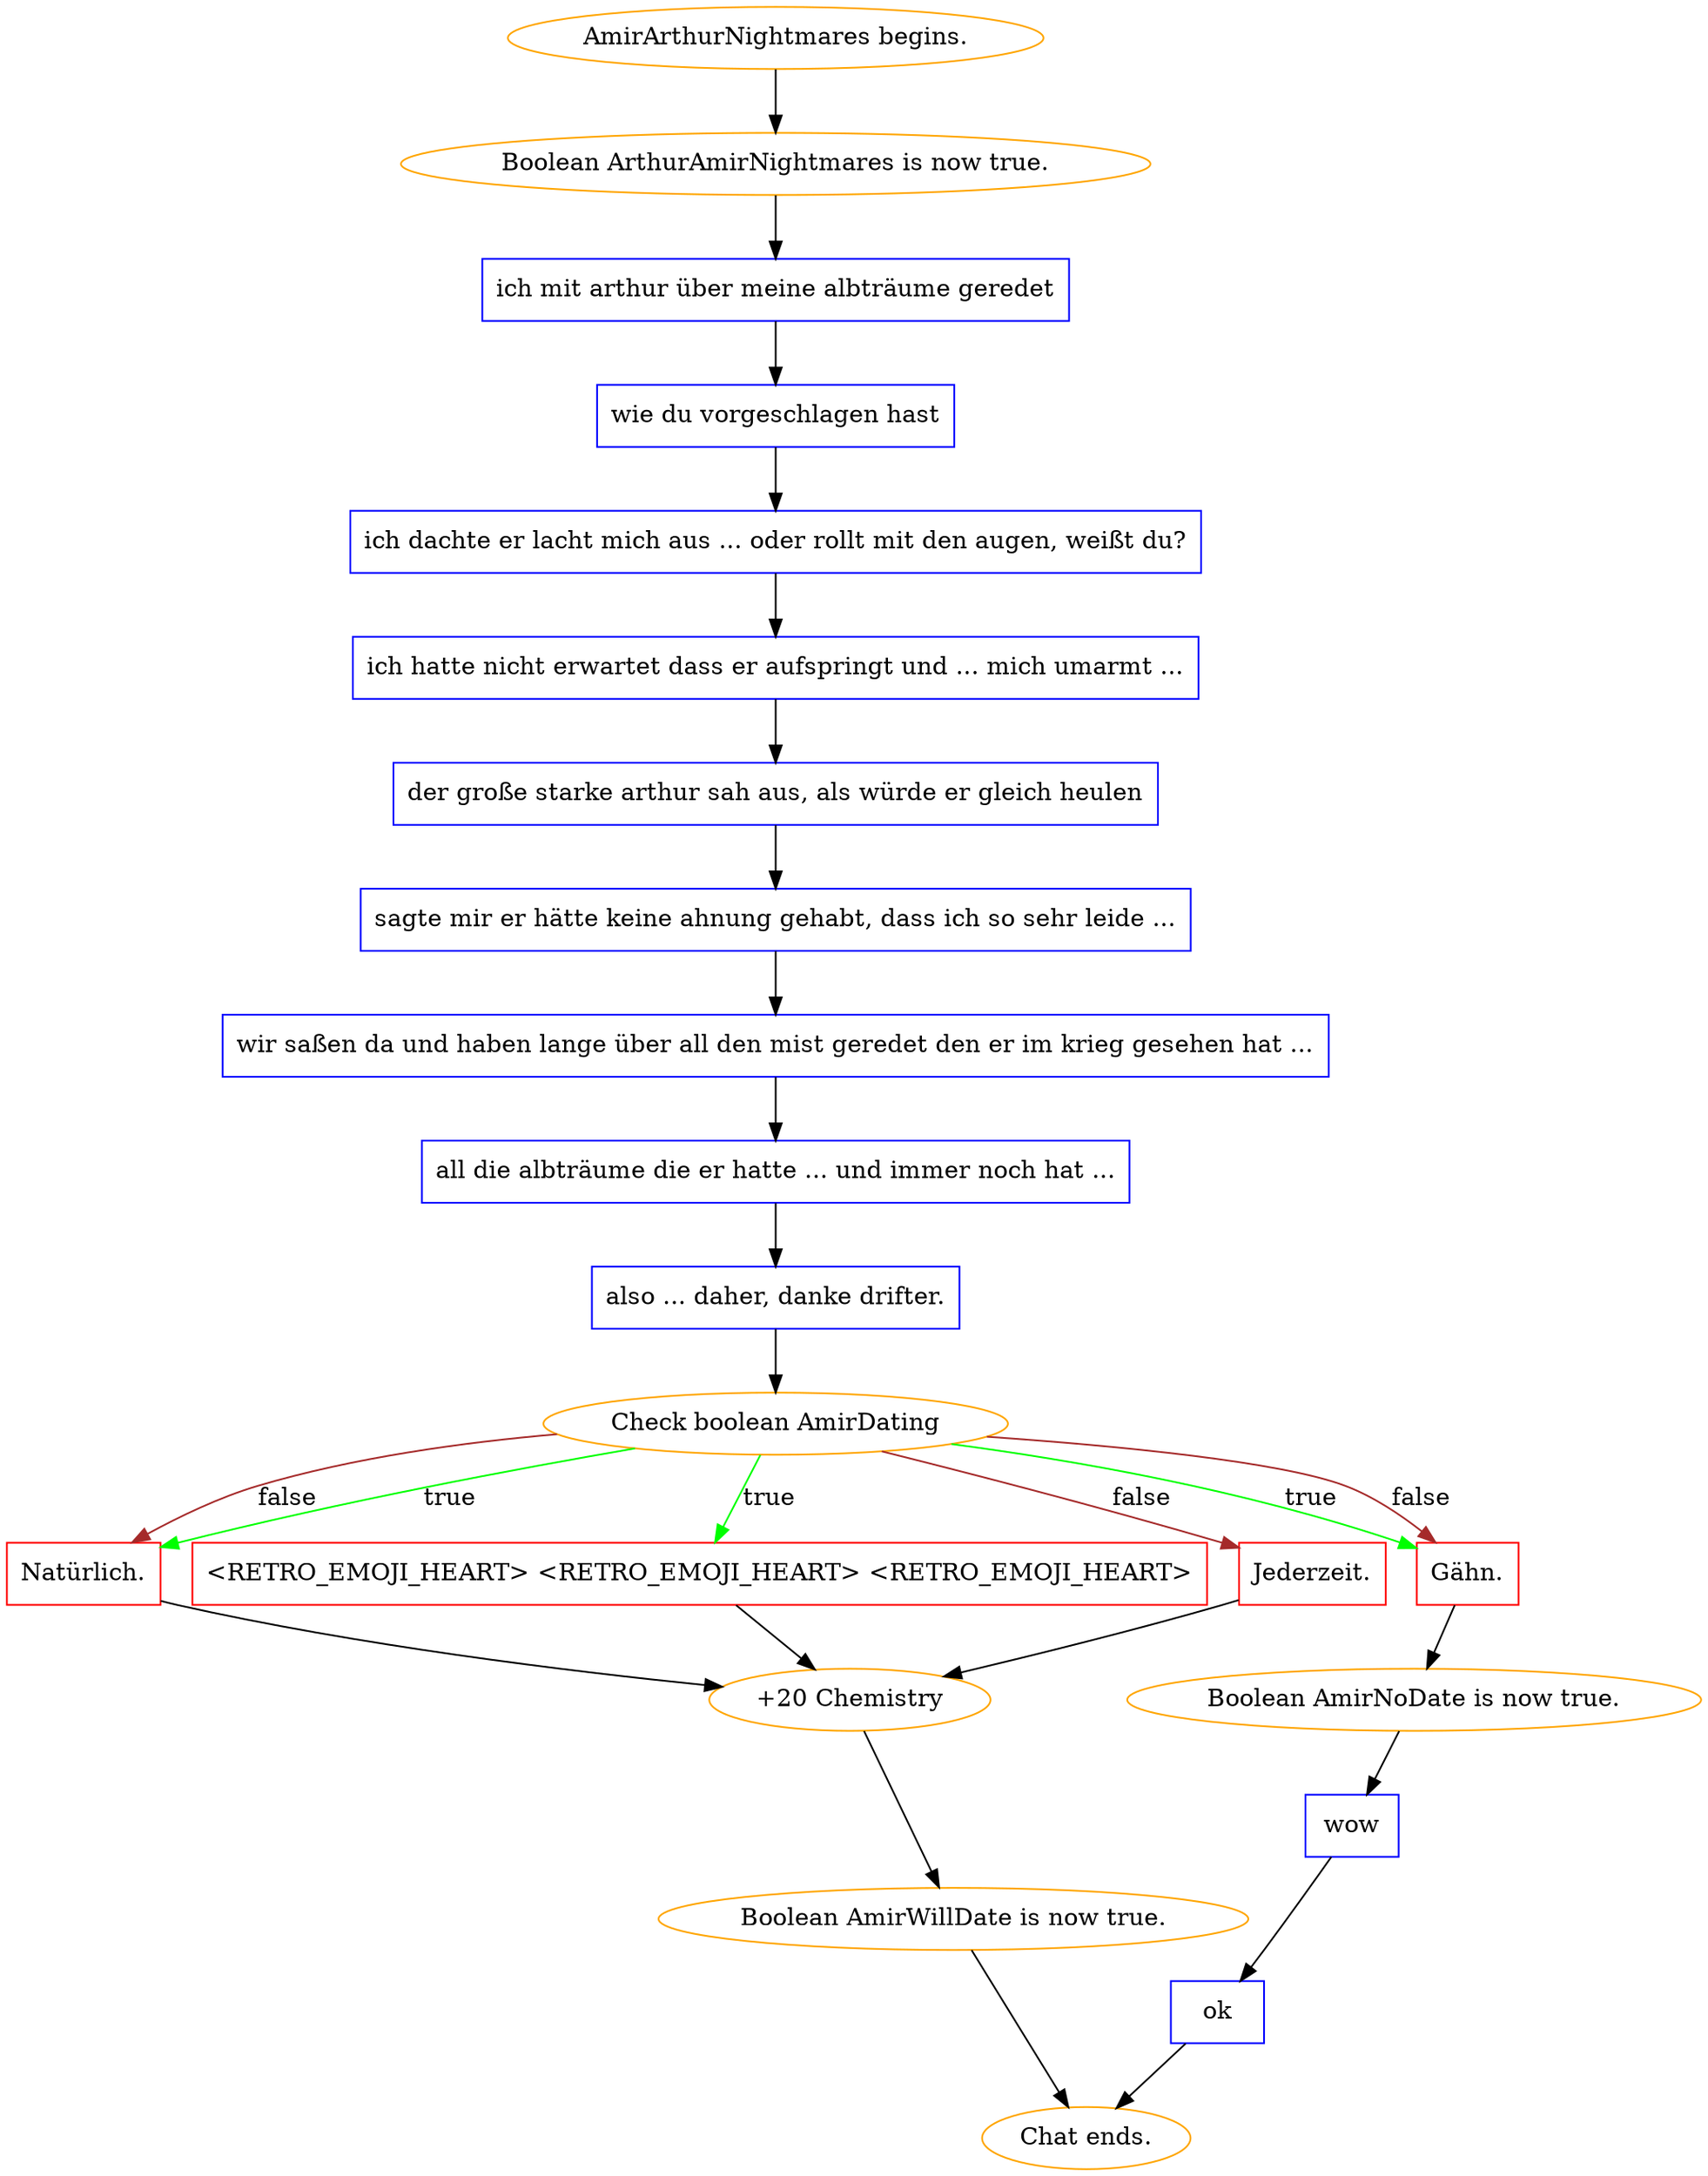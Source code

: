 digraph {
	"AmirArthurNightmares begins." [color=orange];
		"AmirArthurNightmares begins." -> j178147935;
	j178147935 [label="Boolean ArthurAmirNightmares is now true.",color=orange];
		j178147935 -> j1227922878;
	j1227922878 [label="ich mit arthur über meine albträume geredet",shape=box,color=blue];
		j1227922878 -> j3086376389;
	j3086376389 [label="wie du vorgeschlagen hast",shape=box,color=blue];
		j3086376389 -> j1073152608;
	j1073152608 [label="ich dachte er lacht mich aus ... oder rollt mit den augen, weißt du?",shape=box,color=blue];
		j1073152608 -> j456440969;
	j456440969 [label="ich hatte nicht erwartet dass er aufspringt und ... mich umarmt ...",shape=box,color=blue];
		j456440969 -> j3808641041;
	j3808641041 [label="der große starke arthur sah aus, als würde er gleich heulen",shape=box,color=blue];
		j3808641041 -> j3703686200;
	j3703686200 [label="sagte mir er hätte keine ahnung gehabt, dass ich so sehr leide ...",shape=box,color=blue];
		j3703686200 -> j1737649636;
	j1737649636 [label="wir saßen da und haben lange über all den mist geredet den er im krieg gesehen hat ...",shape=box,color=blue];
		j1737649636 -> j2015380501;
	j2015380501 [label="all die albträume die er hatte ... und immer noch hat ...",shape=box,color=blue];
		j2015380501 -> j3624548226;
	j3624548226 [label="also ... daher, danke drifter.",shape=box,color=blue];
		j3624548226 -> j4217290168;
	j4217290168 [label="Check boolean AmirDating",color=orange];
		j4217290168 -> j2423123349 [label=true,color=green];
		j4217290168 -> j1920024274 [label=true,color=green];
		j4217290168 -> j1081627861 [label=true,color=green];
		j4217290168 -> j1920024274 [label=false,color=brown];
		j4217290168 -> j1081627861 [label=false,color=brown];
		j4217290168 -> j619236545 [label=false,color=brown];
	j2423123349 [label="<RETRO_EMOJI_HEART> <RETRO_EMOJI_HEART> <RETRO_EMOJI_HEART>",shape=box,color=red];
		j2423123349 -> j2302460036;
	j1920024274 [label="Natürlich.",shape=box,color=red];
		j1920024274 -> j2302460036;
	j1081627861 [label="Gähn.",shape=box,color=red];
		j1081627861 -> j3205294994;
	j619236545 [label="Jederzeit.",shape=box,color=red];
		j619236545 -> j2302460036;
	j2302460036 [label="+20 Chemistry",color=orange];
		j2302460036 -> j661208215;
	j3205294994 [label="Boolean AmirNoDate is now true.",color=orange];
		j3205294994 -> j3689092276;
	j661208215 [label="Boolean AmirWillDate is now true.",color=orange];
		j661208215 -> "Chat ends.";
	j3689092276 [label="wow",shape=box,color=blue];
		j3689092276 -> j152684941;
	"Chat ends." [color=orange];
	j152684941 [label="ok",shape=box,color=blue];
		j152684941 -> "Chat ends.";
}